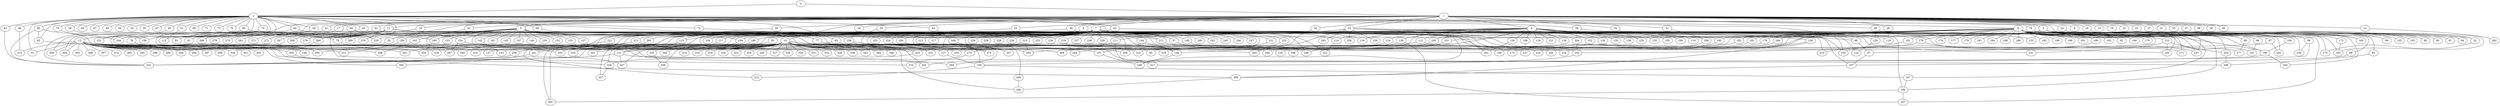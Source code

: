 
graph graphname {
    0 -- 1
0 -- 2
1 -- 3
1 -- 4
1 -- 5
1 -- 6
1 -- 7
1 -- 8
1 -- 9
1 -- 10
1 -- 11
1 -- 12
1 -- 13
1 -- 14
1 -- 15
1 -- 16
1 -- 17
1 -- 18
1 -- 19
1 -- 20
1 -- 21
1 -- 22
1 -- 23
1 -- 24
1 -- 25
1 -- 26
1 -- 27
1 -- 28
1 -- 29
1 -- 30
1 -- 31
1 -- 32
1 -- 33
1 -- 34
1 -- 35
1 -- 36
1 -- 37
1 -- 38
1 -- 39
1 -- 40
1 -- 41
1 -- 42
1 -- 309
2 -- 43
2 -- 44
2 -- 45
2 -- 46
2 -- 47
2 -- 48
2 -- 49
2 -- 50
2 -- 51
2 -- 52
2 -- 53
2 -- 54
2 -- 55
2 -- 56
2 -- 57
2 -- 58
2 -- 59
2 -- 60
2 -- 61
2 -- 62
2 -- 63
2 -- 64
2 -- 65
2 -- 66
2 -- 67
2 -- 68
2 -- 69
2 -- 70
2 -- 71
2 -- 72
2 -- 73
2 -- 74
2 -- 75
2 -- 76
2 -- 77
2 -- 78
2 -- 79
2 -- 80
2 -- 81
2 -- 82
2 -- 83
2 -- 84
3 -- 96
3 -- 98
3 -- 99
3 -- 100
3 -- 101
3 -- 102
3 -- 97
3 -- 104
3 -- 103
3 -- 85
3 -- 86
3 -- 87
3 -- 88
3 -- 89
3 -- 90
3 -- 91
3 -- 92
3 -- 93
3 -- 94
3 -- 95
3 -- 52
3 -- 133
4 -- 128
4 -- 130
4 -- 131
4 -- 132
4 -- 133
4 -- 134
4 -- 129
4 -- 136
4 -- 137
4 -- 138
4 -- 139
4 -- 135
4 -- 105
4 -- 106
4 -- 107
4 -- 108
4 -- 109
4 -- 110
4 -- 111
4 -- 112
4 -- 113
4 -- 114
4 -- 115
4 -- 116
4 -- 117
4 -- 118
4 -- 119
4 -- 120
4 -- 121
4 -- 122
4 -- 123
4 -- 124
4 -- 125
4 -- 126
4 -- 127
4 -- 255
4 -- 319
5 -- 140
5 -- 141
5 -- 142
5 -- 143
5 -- 144
5 -- 145
5 -- 146
5 -- 147
5 -- 148
5 -- 149
5 -- 150
5 -- 151
5 -- 152
5 -- 153
5 -- 154
5 -- 155
5 -- 156
5 -- 157
5 -- 158
5 -- 159
5 -- 160
5 -- 161
5 -- 162
6 -- 163
6 -- 164
6 -- 165
6 -- 166
6 -- 167
6 -- 168
6 -- 169
6 -- 170
6 -- 171
6 -- 172
6 -- 173
6 -- 174
6 -- 175
6 -- 176
6 -- 177
6 -- 178
6 -- 179
6 -- 180
6 -- 181
6 -- 182
6 -- 183
6 -- 184
6 -- 185
6 -- 186
6 -- 187
6 -- 188
6 -- 189
6 -- 190
6 -- 191
6 -- 192
6 -- 193
6 -- 194
6 -- 195
6 -- 196
6 -- 197
6 -- 198
6 -- 199
6 -- 200
6 -- 201
6 -- 202
6 -- 203
7 -- 204
7 -- 205
7 -- 206
7 -- 207
7 -- 208
7 -- 209
7 -- 210
7 -- 211
7 -- 212
7 -- 213
7 -- 214
7 -- 215
7 -- 216
7 -- 217
7 -- 218
7 -- 219
7 -- 220
7 -- 221
7 -- 222
7 -- 223
7 -- 224
7 -- 225
7 -- 226
7 -- 227
7 -- 228
7 -- 229
7 -- 230
7 -- 231
7 -- 232
7 -- 233
7 -- 234
7 -- 235
7 -- 236
7 -- 237
7 -- 238
7 -- 239
7 -- 240
7 -- 241
7 -- 242
7 -- 243
7 -- 244
7 -- 245
7 -- 246
7 -- 247
7 -- 248
7 -- 249
7 -- 250
7 -- 251
7 -- 252
7 -- 308
7 -- 116
7 -- 160
8 -- 253
8 -- 254
8 -- 66
8 -- 57
10 -- 256
10 -- 258
10 -- 259
10 -- 260
10 -- 261
10 -- 262
10 -- 257
10 -- 264
10 -- 263
10 -- 255
10 -- 185
10 -- 20
11 -- 265
11 -- 266
11 -- 267
11 -- 268
11 -- 269
11 -- 270
11 -- 271
11 -- 272
11 -- 273
11 -- 274
11 -- 275
11 -- 276
11 -- 277
11 -- 278
11 -- 279
11 -- 280
11 -- 281
11 -- 57
12 -- 282
13 -- 283
13 -- 284
13 -- 285
13 -- 286
13 -- 287
13 -- 288
13 -- 289
13 -- 290
13 -- 291
13 -- 292
13 -- 293
13 -- 294
13 -- 295
13 -- 296
13 -- 297
13 -- 298
13 -- 299
13 -- 300
13 -- 301
13 -- 302
13 -- 303
13 -- 304
13 -- 305
13 -- 306
13 -- 307
13 -- 308
13 -- 309
13 -- 310
13 -- 311
13 -- 312
13 -- 313
13 -- 95
13 -- 53
13 -- 264
14 -- 314
14 -- 315
14 -- 316
14 -- 317
14 -- 318
14 -- 319
14 -- 320
14 -- 321
14 -- 322
14 -- 323
14 -- 324
14 -- 325
14 -- 326
14 -- 327
14 -- 328
14 -- 329
14 -- 330
14 -- 331
14 -- 332
14 -- 333
14 -- 334
14 -- 335
14 -- 336
14 -- 337
14 -- 338
14 -- 339
14 -- 340
14 -- 341
14 -- 342
14 -- 343
14 -- 344
14 -- 345
14 -- 346
14 -- 347
14 -- 348
14 -- 349
14 -- 205
16 -- 276
17 -- 266
18 -- 169
20 -- 295
21 -- 81
23 -- 342
24 -- 183
26 -- 232
28 -- 119
29 -- 115
30 -- 292
32 -- 205
33 -- 275
34 -- 156
36 -- 114
36 -- 341
41 -- 208
42 -- 154
42 -- 61
43 -- 160
45 -- 151
46 -- 313
48 -- 120
48 -- 92
51 -- 113
52 -- 175
56 -- 138
57 -- 125
57 -- 249
58 -- 204
58 -- 196
59 -- 266
60 -- 79
60 -- 322
62 -- 164
63 -- 190
63 -- 106
64 -- 211
64 -- 304
65 -- 341
65 -- 148
66 -- 97
68 -- 77
70 -- 254
74 -- 244
75 -- 127
76 -- 197
77 -- 100
78 -- 127
78 -- 220
78 -- 146
78 -- 295
79 -- 137
80 -- 329
80 -- 83
80 -- 322
82 -- 322
83 -- 334
84 -- 209
84 -- 235
84 -- 194
85 -- 298
86 -- 141
87 -- 273
87 -- 202
88 -- 107
93 -- 205
96 -- 277
97 -- 107
98 -- 236
98 -- 159
101 -- 127
101 -- 148
104 -- 190
107 -- 288
108 -- 227
111 -- 317
111 -- 131
112 -- 171
112 -- 143
114 -- 222
115 -- 325
115 -- 262
117 -- 310
120 -- 122
123 -- 203
123 -- 231
123 -- 163
124 -- 315
126 -- 288
126 -- 224
127 -- 159
128 -- 261
131 -- 322
131 -- 347
131 -- 342
139 -- 257
139 -- 225
142 -- 143
144 -- 148
148 -- 248
149 -- 173
153 -- 220
154 -- 187
154 -- 287
156 -- 163
156 -- 225
158 -- 311
159 -- 167
159 -- 215
160 -- 254
162 -- 296
164 -- 207
167 -- 196
168 -- 249
172 -- 183
176 -- 197
176 -- 252
179 -- 280
180 -- 241
182 -- 346
185 -- 243
186 -- 255
187 -- 248
190 -- 284
190 -- 200
191 -- 219
192 -- 345
194 -- 205
195 -- 265
196 -- 257
196 -- 262
203 -- 298
204 -- 252
206 -- 340
208 -- 214
210 -- 292
210 -- 332
211 -- 261
213 -- 265
213 -- 287
216 -- 321
218 -- 264
221 -- 291
223 -- 345
225 -- 329
241 -- 300
250 -- 275
251 -- 308
252 -- 317
258 -- 322
260 -- 293
269 -- 305
273 -- 274
288 -- 340
305 -- 347
329 -- 337
335 -- 336

}
